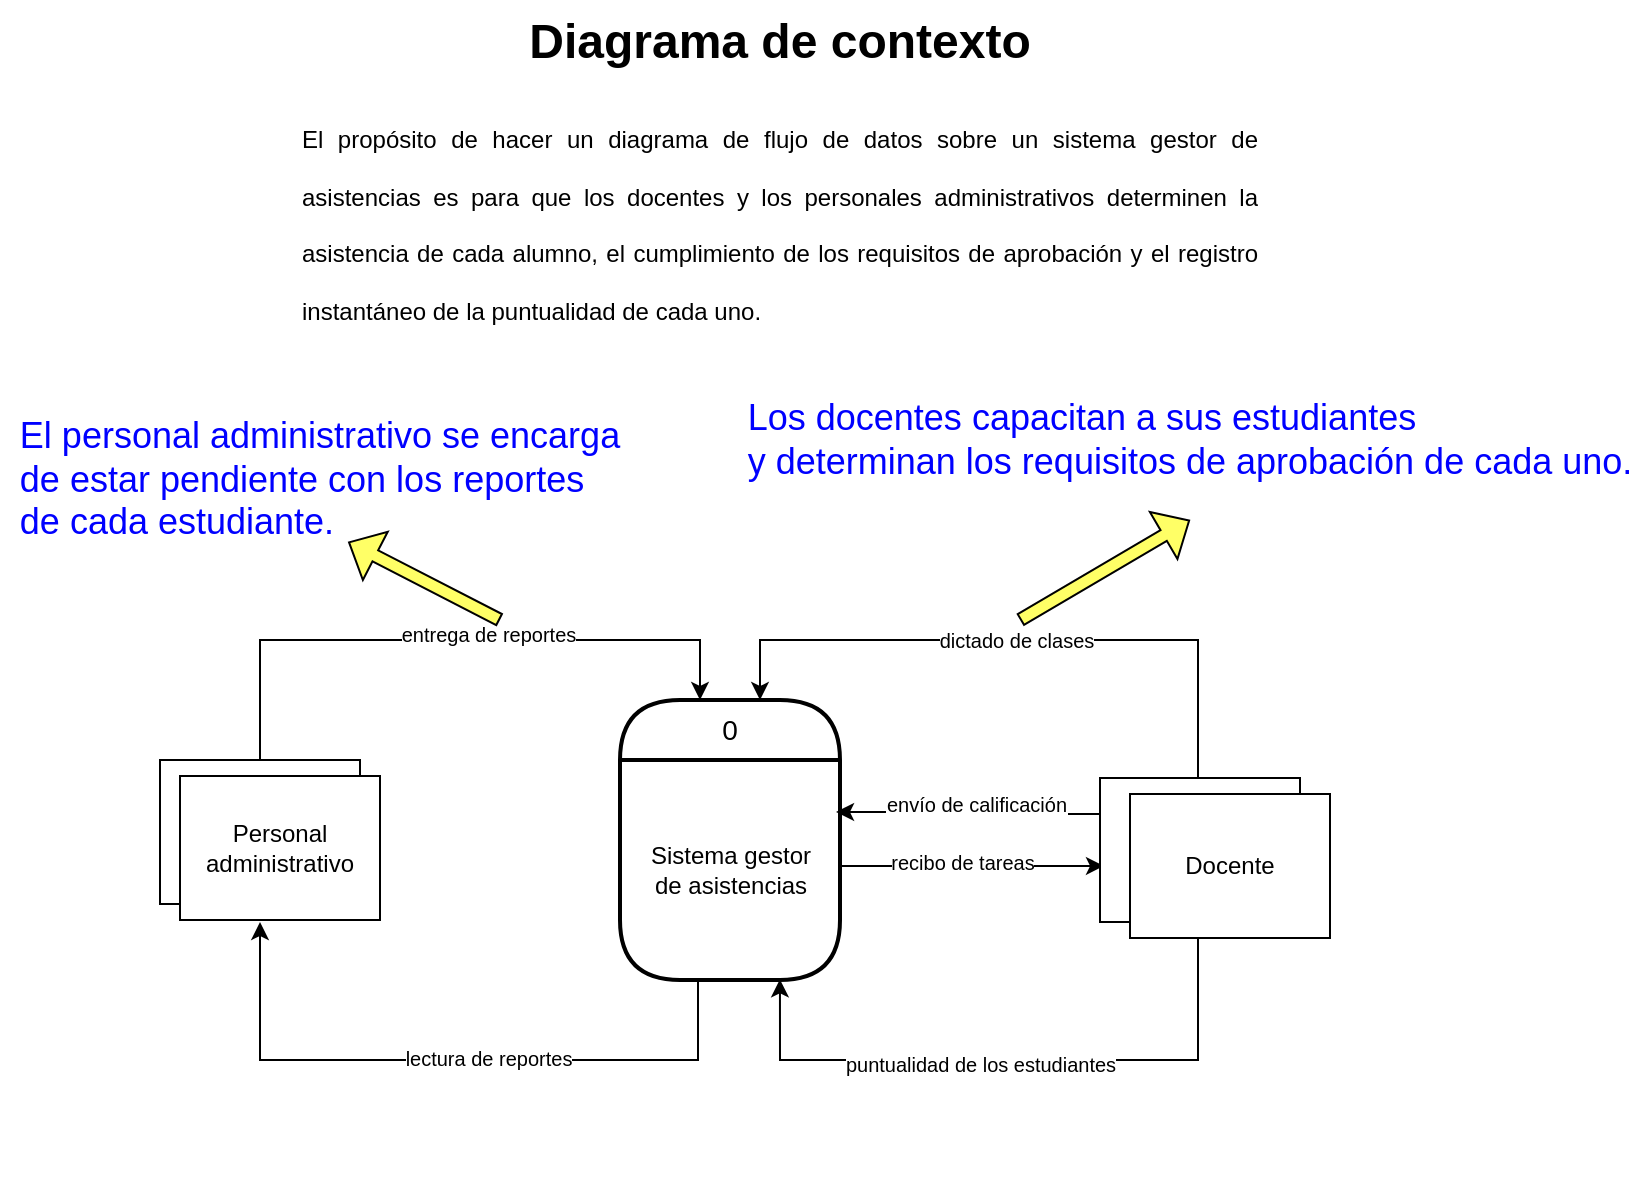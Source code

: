<mxfile version="24.7.17" pages="2">
  <diagram name="Diagrama de contexto" id="t7JEBDyGpU67FmypYG2p">
    <mxGraphModel dx="1116" dy="1758" grid="1" gridSize="10" guides="1" tooltips="1" connect="1" arrows="1" fold="1" page="1" pageScale="1" pageWidth="827" pageHeight="1169" math="0" shadow="0">
      <root>
        <mxCell id="0" />
        <mxCell id="1" parent="0" />
        <mxCell id="Pq1wB41HvcxS2t2GMIII-15" style="edgeStyle=orthogonalEdgeStyle;rounded=0;orthogonalLoop=1;jettySize=auto;html=1;entryX=0.5;entryY=1;entryDx=0;entryDy=0;exitX=0.364;exitY=1;exitDx=0;exitDy=0;exitPerimeter=0;" parent="1" source="i3i8R1e1fT35HjZxtzXt-1" edge="1">
          <mxGeometry relative="1" as="geometry">
            <Array as="points">
              <mxPoint x="359" y="400" />
              <mxPoint x="359" y="440" />
              <mxPoint x="140" y="440" />
            </Array>
            <mxPoint x="358.95" y="400.01" as="sourcePoint" />
            <mxPoint x="140" y="371" as="targetPoint" />
          </mxGeometry>
        </mxCell>
        <mxCell id="Pq1wB41HvcxS2t2GMIII-16" value="&lt;font style=&quot;font-size: 10px;&quot;&gt;lectura de reportes&lt;/font&gt;" style="edgeLabel;html=1;align=center;verticalAlign=middle;resizable=0;points=[];" parent="Pq1wB41HvcxS2t2GMIII-15" vertex="1" connectable="0">
          <mxGeometry x="-0.324" y="3" relative="1" as="geometry">
            <mxPoint x="-35" y="-4" as="offset" />
          </mxGeometry>
        </mxCell>
        <mxCell id="aPVBLq7Xjj8Gzl7XFRgA-4" value="0" style="swimlane;childLayout=stackLayout;horizontal=1;startSize=30;horizontalStack=0;rounded=1;fontSize=14;fontStyle=0;strokeWidth=2;resizeParent=0;resizeLast=1;shadow=0;dashed=0;align=center;arcSize=50;whiteSpace=wrap;html=1;" parent="1" vertex="1">
          <mxGeometry x="320" y="260" width="110" height="140" as="geometry">
            <mxRectangle x="320" y="260" width="110" height="140" as="alternateBounds" />
          </mxGeometry>
        </mxCell>
        <mxCell id="i3i8R1e1fT35HjZxtzXt-1" value="Sistema gestor&lt;div&gt;de asistencias&lt;/div&gt;" style="text;html=1;align=center;verticalAlign=middle;resizable=0;points=[];autosize=1;strokeColor=none;fillColor=none;" parent="aPVBLq7Xjj8Gzl7XFRgA-4" vertex="1">
          <mxGeometry y="30" width="110" height="110" as="geometry" />
        </mxCell>
        <mxCell id="i3i8R1e1fT35HjZxtzXt-22" style="rounded=0;orthogonalLoop=1;jettySize=auto;html=1;exitX=1.009;exitY=0.1;exitDx=0;exitDy=0;exitPerimeter=0;entryX=0.02;entryY=0.611;entryDx=0;entryDy=0;entryPerimeter=0;" parent="1" target="i3i8R1e1fT35HjZxtzXt-7" edge="1">
          <mxGeometry relative="1" as="geometry">
            <mxPoint x="430.99" y="343" as="sourcePoint" />
            <mxPoint x="550" y="343" as="targetPoint" />
          </mxGeometry>
        </mxCell>
        <mxCell id="lKFvJ0H_dySs6TFSJKxU-1" value="&lt;span style=&quot;font-size: 10px;&quot;&gt;recibo de tareas&lt;/span&gt;" style="edgeLabel;html=1;align=center;verticalAlign=middle;resizable=0;points=[];" parent="i3i8R1e1fT35HjZxtzXt-22" vertex="1" connectable="0">
          <mxGeometry x="-0.361" y="-3" relative="1" as="geometry">
            <mxPoint x="18" y="-5" as="offset" />
          </mxGeometry>
        </mxCell>
        <mxCell id="i3i8R1e1fT35HjZxtzXt-24" value="&lt;h1 style=&quot;margin-top: 0px;&quot;&gt;&lt;span style=&quot;background-color: initial;&quot;&gt;Diagrama de contexto&lt;/span&gt;&lt;/h1&gt;&lt;h1 style=&quot;margin-top: 0px; text-align: justify;&quot;&gt;&lt;span style=&quot;font-size: 12px; font-weight: 400;&quot;&gt;El propósito de hacer un diagrama de flujo de datos sobre un sistema gestor de asistencias es para que los docentes y los personales administrativos determinen la asistencia de cada alumno, el cumplimiento de los requisitos de aprobación y el registro instantáneo de la puntualidad de cada uno.&lt;/span&gt;&lt;/h1&gt;" style="text;html=1;whiteSpace=wrap;overflow=hidden;rounded=0;align=center;" parent="1" vertex="1">
          <mxGeometry x="160" y="-90" width="480" height="170" as="geometry" />
        </mxCell>
        <mxCell id="ojSPKrw-4Bq5LrpHRGtt-8" style="edgeStyle=orthogonalEdgeStyle;rounded=0;orthogonalLoop=1;jettySize=auto;html=1;exitX=0.5;exitY=1;exitDx=0;exitDy=0;entryX=0.727;entryY=0.997;entryDx=0;entryDy=0;entryPerimeter=0;" parent="1" source="i3i8R1e1fT35HjZxtzXt-11" target="i3i8R1e1fT35HjZxtzXt-1" edge="1">
          <mxGeometry relative="1" as="geometry">
            <Array as="points">
              <mxPoint x="609" y="440" />
              <mxPoint x="400" y="440" />
            </Array>
          </mxGeometry>
        </mxCell>
        <mxCell id="ojSPKrw-4Bq5LrpHRGtt-9" value="&lt;span style=&quot;font-size: 10px;&quot;&gt;puntualidad de los estudiantes&lt;/span&gt;" style="edgeLabel;html=1;align=center;verticalAlign=middle;resizable=0;points=[];" parent="ojSPKrw-4Bq5LrpHRGtt-8" vertex="1" connectable="0">
          <mxGeometry x="0.139" y="2" relative="1" as="geometry">
            <mxPoint as="offset" />
          </mxGeometry>
        </mxCell>
        <mxCell id="ojSPKrw-4Bq5LrpHRGtt-10" style="edgeStyle=orthogonalEdgeStyle;rounded=0;orthogonalLoop=1;jettySize=auto;html=1;exitX=0.5;exitY=0;exitDx=0;exitDy=0;" parent="1" source="i3i8R1e1fT35HjZxtzXt-11" edge="1">
          <mxGeometry relative="1" as="geometry">
            <Array as="points">
              <mxPoint x="609" y="307" />
              <mxPoint x="609" y="230" />
              <mxPoint x="390" y="230" />
            </Array>
            <mxPoint x="390" y="260" as="targetPoint" />
          </mxGeometry>
        </mxCell>
        <mxCell id="ojSPKrw-4Bq5LrpHRGtt-11" value="&lt;font style=&quot;font-size: 10px;&quot;&gt;dictado de clases&lt;/font&gt;" style="edgeLabel;html=1;align=center;verticalAlign=middle;resizable=0;points=[];" parent="ojSPKrw-4Bq5LrpHRGtt-10" vertex="1" connectable="0">
          <mxGeometry x="0.229" y="3" relative="1" as="geometry">
            <mxPoint x="26" y="-3" as="offset" />
          </mxGeometry>
        </mxCell>
        <mxCell id="ojSPKrw-4Bq5LrpHRGtt-14" value="&lt;div style=&quot;text-align: justify;&quot;&gt;&lt;br&gt;&lt;/div&gt;" style="text;html=1;align=center;verticalAlign=middle;resizable=0;points=[];autosize=1;strokeColor=none;fillColor=none;" parent="1" vertex="1">
          <mxGeometry x="520" y="470" width="20" height="30" as="geometry" />
        </mxCell>
        <mxCell id="ojSPKrw-4Bq5LrpHRGtt-18" value="&lt;div style=&quot;text-align: justify;&quot;&gt;&lt;font style=&quot;font-size: 18px;&quot; color=&quot;#0000ff&quot;&gt;&lt;span style=&quot;background-color: initial; text-wrap: nowrap;&quot;&gt;Los docentes capacitan&amp;nbsp;&lt;/span&gt;&lt;span style=&quot;background-color: initial; text-wrap: nowrap;&quot;&gt;a sus estudiantes&lt;/span&gt;&lt;/font&gt;&lt;/div&gt;&lt;div style=&quot;text-align: justify;&quot;&gt;&lt;font style=&quot;font-size: 18px;&quot; color=&quot;#0000ff&quot;&gt;&lt;span style=&quot;background-color: initial; text-wrap: nowrap;&quot;&gt;y determinan los requisitos&amp;nbsp;&lt;/span&gt;&lt;span style=&quot;background-color: initial; text-wrap: nowrap;&quot;&gt;de aprobación de cada uno.&lt;/span&gt;&lt;/font&gt;&lt;/div&gt;" style="whiteSpace=wrap;html=1;align=center;strokeColor=none;fillColor=none;" parent="1" vertex="1">
          <mxGeometry x="390" y="90" width="430" height="80" as="geometry" />
        </mxCell>
        <mxCell id="lKFvJ0H_dySs6TFSJKxU-2" value="" style="group" parent="1" vertex="1" connectable="0">
          <mxGeometry x="560" y="299" width="115" height="80" as="geometry" />
        </mxCell>
        <mxCell id="i3i8R1e1fT35HjZxtzXt-7" value="" style="html=1;dashed=0;whiteSpace=wrap;" parent="lKFvJ0H_dySs6TFSJKxU-2" vertex="1">
          <mxGeometry width="100" height="72" as="geometry" />
        </mxCell>
        <mxCell id="i3i8R1e1fT35HjZxtzXt-11" value="Docente" style="html=1;dashed=0;whiteSpace=wrap;" parent="lKFvJ0H_dySs6TFSJKxU-2" vertex="1">
          <mxGeometry x="15" y="8" width="100" height="72" as="geometry" />
        </mxCell>
        <mxCell id="Pq1wB41HvcxS2t2GMIII-4" value="" style="group" parent="1" vertex="1" connectable="0">
          <mxGeometry x="90" y="290" width="110" height="80" as="geometry" />
        </mxCell>
        <mxCell id="Pq1wB41HvcxS2t2GMIII-5" value="" style="group" parent="Pq1wB41HvcxS2t2GMIII-4" vertex="1" connectable="0">
          <mxGeometry width="110" height="80" as="geometry" />
        </mxCell>
        <mxCell id="Pq1wB41HvcxS2t2GMIII-6" value="" style="html=1;dashed=0;whiteSpace=wrap;" parent="Pq1wB41HvcxS2t2GMIII-5" vertex="1">
          <mxGeometry width="100" height="72" as="geometry" />
        </mxCell>
        <mxCell id="Pq1wB41HvcxS2t2GMIII-7" value="" style="html=1;dashed=0;whiteSpace=wrap;" parent="Pq1wB41HvcxS2t2GMIII-5" vertex="1">
          <mxGeometry x="10" y="8" width="100" height="72" as="geometry" />
        </mxCell>
        <mxCell id="Pq1wB41HvcxS2t2GMIII-8" value="" style="group" parent="Pq1wB41HvcxS2t2GMIII-4" vertex="1" connectable="0">
          <mxGeometry width="110" height="80" as="geometry" />
        </mxCell>
        <mxCell id="Pq1wB41HvcxS2t2GMIII-9" value="" style="html=1;dashed=0;whiteSpace=wrap;" parent="Pq1wB41HvcxS2t2GMIII-8" vertex="1">
          <mxGeometry width="100" height="72" as="geometry" />
        </mxCell>
        <mxCell id="Pq1wB41HvcxS2t2GMIII-10" value="Personal administrativo" style="html=1;dashed=0;whiteSpace=wrap;" parent="Pq1wB41HvcxS2t2GMIII-8" vertex="1">
          <mxGeometry x="10" y="8" width="100" height="72" as="geometry" />
        </mxCell>
        <mxCell id="Pq1wB41HvcxS2t2GMIII-11" style="edgeStyle=orthogonalEdgeStyle;rounded=0;orthogonalLoop=1;jettySize=auto;html=1;exitX=0;exitY=0.25;exitDx=0;exitDy=0;entryX=0.982;entryY=0.236;entryDx=0;entryDy=0;entryPerimeter=0;" parent="1" source="i3i8R1e1fT35HjZxtzXt-7" target="i3i8R1e1fT35HjZxtzXt-1" edge="1">
          <mxGeometry relative="1" as="geometry" />
        </mxCell>
        <mxCell id="Pq1wB41HvcxS2t2GMIII-12" value="&lt;span style=&quot;font-size: 10px;&quot;&gt;envío de calificación&lt;/span&gt;" style="edgeLabel;html=1;align=center;verticalAlign=middle;resizable=0;points=[];" parent="Pq1wB41HvcxS2t2GMIII-11" vertex="1" connectable="0">
          <mxGeometry x="0.136" y="-4" relative="1" as="geometry">
            <mxPoint x="12" as="offset" />
          </mxGeometry>
        </mxCell>
        <mxCell id="Pq1wB41HvcxS2t2GMIII-13" style="edgeStyle=orthogonalEdgeStyle;rounded=0;orthogonalLoop=1;jettySize=auto;html=1;exitX=0.5;exitY=0;exitDx=0;exitDy=0;" parent="1" source="Pq1wB41HvcxS2t2GMIII-9" edge="1">
          <mxGeometry relative="1" as="geometry">
            <Array as="points">
              <mxPoint x="140" y="230" />
              <mxPoint x="360" y="230" />
              <mxPoint x="360" y="260" />
            </Array>
            <mxPoint x="360" y="260" as="targetPoint" />
          </mxGeometry>
        </mxCell>
        <mxCell id="Pq1wB41HvcxS2t2GMIII-14" value="&lt;font style=&quot;font-size: 10px;&quot;&gt;entrega de reportes&lt;/font&gt;" style="edgeLabel;html=1;align=center;verticalAlign=middle;resizable=0;points=[];" parent="Pq1wB41HvcxS2t2GMIII-13" vertex="1" connectable="0">
          <mxGeometry x="-0.45" y="3" relative="1" as="geometry">
            <mxPoint x="88" as="offset" />
          </mxGeometry>
        </mxCell>
        <mxCell id="Pq1wB41HvcxS2t2GMIII-17" value="&lt;div style=&quot;text-align: justify;&quot;&gt;&lt;span style=&quot;text-wrap: nowrap; background-color: initial;&quot;&gt;&lt;font style=&quot;font-size: 18px;&quot; color=&quot;#0000ff&quot;&gt;El personal administrativo se encarga&lt;/font&gt;&lt;/span&gt;&lt;/div&gt;&lt;div style=&quot;text-align: justify;&quot;&gt;&lt;span style=&quot;text-wrap: nowrap;&quot;&gt;&lt;font style=&quot;font-size: 18px;&quot; color=&quot;#0000ff&quot;&gt;de estar pendiente con los reportes&lt;/font&gt;&lt;/span&gt;&lt;/div&gt;&lt;div style=&quot;text-align: justify;&quot;&gt;&lt;span style=&quot;text-wrap: nowrap;&quot;&gt;&lt;font style=&quot;font-size: 18px;&quot; color=&quot;#0000ff&quot;&gt;de cada estudiante.&lt;/font&gt;&lt;/span&gt;&lt;/div&gt;" style="whiteSpace=wrap;html=1;strokeColor=none;fillColor=none;" parent="1" vertex="1">
          <mxGeometry x="10" y="120" width="320" height="60" as="geometry" />
        </mxCell>
        <mxCell id="IkO05BI1EJDkgGSnzquN-2" value="" style="shape=flexArrow;endArrow=classic;html=1;rounded=0;width=6.19;endSize=4.59;entryX=0.544;entryY=1.016;entryDx=0;entryDy=0;fillColor=#FFFF66;entryPerimeter=0;" parent="1" target="Pq1wB41HvcxS2t2GMIII-17" edge="1">
          <mxGeometry width="50" height="50" relative="1" as="geometry">
            <mxPoint x="260" y="220" as="sourcePoint" />
            <mxPoint x="180" y="170" as="targetPoint" />
          </mxGeometry>
        </mxCell>
        <mxCell id="IkO05BI1EJDkgGSnzquN-3" value="" style="shape=flexArrow;endArrow=classic;html=1;rounded=0;width=6.19;endSize=4.59;entryX=0.5;entryY=1;entryDx=0;entryDy=0;fillColor=#FFFF66;" parent="1" target="ojSPKrw-4Bq5LrpHRGtt-18" edge="1">
          <mxGeometry width="50" height="50" relative="1" as="geometry">
            <mxPoint x="520" y="220" as="sourcePoint" />
            <mxPoint x="340" y="170" as="targetPoint" />
          </mxGeometry>
        </mxCell>
      </root>
    </mxGraphModel>
  </diagram>
  <diagram id="ZRX2g98XtM5jcyq7nsH0" name="Diagrama de flujo de datos nivel 1">
    <mxGraphModel dx="1674" dy="884" grid="1" gridSize="10" guides="1" tooltips="1" connect="1" arrows="1" fold="1" page="1" pageScale="1" pageWidth="827" pageHeight="1169" math="0" shadow="0">
      <root>
        <mxCell id="0" />
        <mxCell id="1" parent="0" />
        <mxCell id="-i1Iq9VmHw9LvbeN27si-1" value="&lt;h1 style=&quot;margin-top: 0px;&quot;&gt;&lt;span style=&quot;background-color: initial;&quot;&gt;Diagrama de flujo de datos de nivel 1&lt;/span&gt;&lt;/h1&gt;&lt;h1 style=&quot;margin-top: 0px; text-align: justify;&quot;&gt;&lt;span style=&quot;font-size: 12px; font-weight: 400;&quot;&gt;El propósito de hacer un diagrama de flujo de datos sobre un sistema gestor de asistencias es para que los docentes y los personales administrativos determinen la asistencia de cada alumno, el cumplimiento de los requisitos de aprobación y el registro instantáneo de la puntualidad de cada uno. Pero aquí se amplifica la representación para tener una idea de cómo funcionará el sistema gestor de asistencias.&amp;nbsp;&lt;/span&gt;&lt;/h1&gt;" style="text;html=1;whiteSpace=wrap;overflow=hidden;rounded=0;align=center;" parent="1" vertex="1">
          <mxGeometry x="347" y="110" width="480" height="200" as="geometry" />
        </mxCell>
        <mxCell id="PnmFbXYgrtaGjGWBj9hS-1" style="edgeStyle=orthogonalEdgeStyle;rounded=0;orthogonalLoop=1;jettySize=auto;html=1;exitX=0.5;exitY=0;exitDx=0;exitDy=0;entryX=0.624;entryY=-0.016;entryDx=0;entryDy=0;entryPerimeter=0;" parent="1" source="zgOxKvTLVrshz5H-nfap-3" target="zgOxKvTLVrshz5H-nfap-13" edge="1">
          <mxGeometry relative="1" as="geometry">
            <Array as="points">
              <mxPoint x="325" y="365" />
              <mxPoint x="160" y="365" />
            </Array>
          </mxGeometry>
        </mxCell>
        <mxCell id="PnmFbXYgrtaGjGWBj9hS-3" value="leer asistencia" style="edgeLabel;html=1;align=center;verticalAlign=middle;resizable=0;points=[];" parent="PnmFbXYgrtaGjGWBj9hS-1" vertex="1" connectable="0">
          <mxGeometry x="0.116" y="-3" relative="1" as="geometry">
            <mxPoint x="17" y="3" as="offset" />
          </mxGeometry>
        </mxCell>
        <mxCell id="zgOxKvTLVrshz5H-nfap-3" value="1" style="swimlane;childLayout=stackLayout;horizontal=1;startSize=30;horizontalStack=0;rounded=1;fontSize=14;fontStyle=0;strokeWidth=2;resizeParent=0;resizeLast=1;shadow=0;dashed=0;align=center;arcSize=50;whiteSpace=wrap;html=1;" parent="1" vertex="1">
          <mxGeometry x="270" y="403" width="110" height="112" as="geometry">
            <mxRectangle x="320" y="260" width="110" height="140" as="alternateBounds" />
          </mxGeometry>
        </mxCell>
        <mxCell id="zgOxKvTLVrshz5H-nfap-4" value="Registrar asistencias&lt;div&gt;de los estudiantes&lt;/div&gt;" style="text;html=1;align=center;verticalAlign=middle;resizable=0;points=[];autosize=1;strokeColor=none;fillColor=none;" parent="zgOxKvTLVrshz5H-nfap-3" vertex="1">
          <mxGeometry y="30" width="110" height="82" as="geometry" />
        </mxCell>
        <mxCell id="zgOxKvTLVrshz5H-nfap-12" value="" style="group" parent="1" vertex="1" connectable="0">
          <mxGeometry x="100" y="395" width="110" height="70" as="geometry" />
        </mxCell>
        <mxCell id="zgOxKvTLVrshz5H-nfap-13" value="" style="html=1;dashed=0;whiteSpace=wrap;" parent="zgOxKvTLVrshz5H-nfap-12" vertex="1">
          <mxGeometry width="95.652" height="63" as="geometry" />
        </mxCell>
        <mxCell id="zgOxKvTLVrshz5H-nfap-14" value="Docente" style="html=1;dashed=0;whiteSpace=wrap;" parent="zgOxKvTLVrshz5H-nfap-12" vertex="1">
          <mxGeometry x="14.348" y="7" width="95.652" height="63" as="geometry" />
        </mxCell>
        <mxCell id="zgOxKvTLVrshz5H-nfap-15" value="" style="group" parent="1" vertex="1" connectable="0">
          <mxGeometry x="620" y="442.08" width="110" height="75" as="geometry" />
        </mxCell>
        <mxCell id="zgOxKvTLVrshz5H-nfap-16" value="" style="group" parent="zgOxKvTLVrshz5H-nfap-15" vertex="1" connectable="0">
          <mxGeometry width="110" height="75" as="geometry" />
        </mxCell>
        <mxCell id="zgOxKvTLVrshz5H-nfap-17" value="" style="html=1;dashed=0;whiteSpace=wrap;" parent="zgOxKvTLVrshz5H-nfap-16" vertex="1">
          <mxGeometry width="100.0" height="67.5" as="geometry" />
        </mxCell>
        <mxCell id="zgOxKvTLVrshz5H-nfap-18" value="" style="html=1;dashed=0;whiteSpace=wrap;" parent="zgOxKvTLVrshz5H-nfap-16" vertex="1">
          <mxGeometry x="10" y="7.5" width="100.0" height="67.5" as="geometry" />
        </mxCell>
        <mxCell id="zgOxKvTLVrshz5H-nfap-19" value="" style="group" parent="zgOxKvTLVrshz5H-nfap-15" vertex="1" connectable="0">
          <mxGeometry width="110" height="75" as="geometry" />
        </mxCell>
        <mxCell id="zgOxKvTLVrshz5H-nfap-20" value="" style="html=1;dashed=0;whiteSpace=wrap;" parent="zgOxKvTLVrshz5H-nfap-19" vertex="1">
          <mxGeometry width="100.0" height="67.5" as="geometry" />
        </mxCell>
        <mxCell id="zgOxKvTLVrshz5H-nfap-21" value="Personal administrativo" style="html=1;dashed=0;whiteSpace=wrap;" parent="zgOxKvTLVrshz5H-nfap-19" vertex="1">
          <mxGeometry x="10" y="7.5" width="100.0" height="67.5" as="geometry" />
        </mxCell>
        <mxCell id="zgOxKvTLVrshz5H-nfap-27" value="2" style="swimlane;childLayout=stackLayout;horizontal=1;startSize=30;horizontalStack=0;rounded=1;fontSize=14;fontStyle=0;strokeWidth=2;resizeParent=0;resizeLast=1;shadow=0;dashed=0;align=center;arcSize=50;whiteSpace=wrap;html=1;" parent="1" vertex="1">
          <mxGeometry x="270" y="580" width="110" height="120" as="geometry">
            <mxRectangle x="320" y="260" width="110" height="140" as="alternateBounds" />
          </mxGeometry>
        </mxCell>
        <mxCell id="PnmFbXYgrtaGjGWBj9hS-7" style="edgeStyle=orthogonalEdgeStyle;rounded=0;orthogonalLoop=1;jettySize=auto;html=1;exitX=0.5;exitY=0;exitDx=0;exitDy=0;entryX=1;entryY=0.5;entryDx=0;entryDy=0;" parent="1" source="zgOxKvTLVrshz5H-nfap-29" target="zgOxKvTLVrshz5H-nfap-21" edge="1">
          <mxGeometry relative="1" as="geometry" />
        </mxCell>
        <mxCell id="PnmFbXYgrtaGjGWBj9hS-10" value="leer" style="edgeLabel;html=1;align=center;verticalAlign=middle;resizable=0;points=[];" parent="PnmFbXYgrtaGjGWBj9hS-7" vertex="1" connectable="0">
          <mxGeometry x="0.515" y="4" relative="1" as="geometry">
            <mxPoint x="22" y="-4" as="offset" />
          </mxGeometry>
        </mxCell>
        <mxCell id="zgOxKvTLVrshz5H-nfap-29" value="3" style="swimlane;childLayout=stackLayout;horizontal=1;startSize=30;horizontalStack=0;rounded=1;fontSize=14;fontStyle=0;strokeWidth=2;resizeParent=0;resizeLast=1;shadow=0;dashed=0;align=center;arcSize=50;whiteSpace=wrap;html=1;" parent="1" vertex="1">
          <mxGeometry x="757" y="552.08" width="120" height="130" as="geometry">
            <mxRectangle x="320" y="260" width="110" height="140" as="alternateBounds" />
          </mxGeometry>
        </mxCell>
        <mxCell id="zgOxKvTLVrshz5H-nfap-36" value="Generar reportes&lt;div&gt;de los estudiantes&lt;/div&gt;" style="text;html=1;align=center;verticalAlign=middle;resizable=0;points=[];autosize=1;strokeColor=none;fillColor=none;" parent="zgOxKvTLVrshz5H-nfap-29" vertex="1">
          <mxGeometry y="30" width="120" height="100" as="geometry" />
        </mxCell>
        <mxCell id="zgOxKvTLVrshz5H-nfap-37" value="" style="group" parent="1" vertex="1" connectable="0">
          <mxGeometry x="110" y="715" width="110" height="70" as="geometry" />
        </mxCell>
        <mxCell id="zgOxKvTLVrshz5H-nfap-38" value="" style="html=1;dashed=0;whiteSpace=wrap;" parent="zgOxKvTLVrshz5H-nfap-37" vertex="1">
          <mxGeometry width="95.652" height="63" as="geometry" />
        </mxCell>
        <mxCell id="zgOxKvTLVrshz5H-nfap-39" value="Estudiante" style="html=1;dashed=0;whiteSpace=wrap;" parent="zgOxKvTLVrshz5H-nfap-37" vertex="1">
          <mxGeometry x="14.348" y="7" width="95.652" height="63" as="geometry" />
        </mxCell>
        <mxCell id="PnmFbXYgrtaGjGWBj9hS-2" style="edgeStyle=orthogonalEdgeStyle;rounded=0;orthogonalLoop=1;jettySize=auto;html=1;entryX=0.444;entryY=1;entryDx=0;entryDy=0;entryPerimeter=0;exitX=1;exitY=1;exitDx=0;exitDy=0;" parent="1" source="zgOxKvTLVrshz5H-nfap-14" target="zgOxKvTLVrshz5H-nfap-4" edge="1">
          <mxGeometry relative="1" as="geometry">
            <mxPoint x="167" y="495" as="sourcePoint" />
          </mxGeometry>
        </mxCell>
        <mxCell id="PnmFbXYgrtaGjGWBj9hS-4" value="guardar asistencia" style="edgeLabel;html=1;align=center;verticalAlign=middle;resizable=0;points=[];" parent="PnmFbXYgrtaGjGWBj9hS-2" vertex="1" connectable="0">
          <mxGeometry x="0.245" y="4" relative="1" as="geometry">
            <mxPoint x="-4" y="3" as="offset" />
          </mxGeometry>
        </mxCell>
        <mxCell id="PnmFbXYgrtaGjGWBj9hS-5" style="edgeStyle=orthogonalEdgeStyle;rounded=0;orthogonalLoop=1;jettySize=auto;html=1;exitX=0.5;exitY=1;exitDx=0;exitDy=0;entryX=0;entryY=0.5;entryDx=0;entryDy=0;" parent="1" source="zgOxKvTLVrshz5H-nfap-14" target="zgOxKvTLVrshz5H-nfap-27" edge="1">
          <mxGeometry relative="1" as="geometry">
            <Array as="points">
              <mxPoint x="160" y="465" />
              <mxPoint x="160" y="640" />
            </Array>
          </mxGeometry>
        </mxCell>
        <mxCell id="PnmFbXYgrtaGjGWBj9hS-6" value="evaluar&amp;nbsp;" style="edgeLabel;html=1;align=center;verticalAlign=middle;resizable=0;points=[];" parent="PnmFbXYgrtaGjGWBj9hS-5" vertex="1" connectable="0">
          <mxGeometry x="0.464" y="4" relative="1" as="geometry">
            <mxPoint x="17" y="4" as="offset" />
          </mxGeometry>
        </mxCell>
        <mxCell id="PnmFbXYgrtaGjGWBj9hS-8" style="edgeStyle=orthogonalEdgeStyle;rounded=0;orthogonalLoop=1;jettySize=auto;html=1;exitX=0.5;exitY=1;exitDx=0;exitDy=0;entryX=0.008;entryY=0.456;entryDx=0;entryDy=0;entryPerimeter=0;" parent="1" source="zgOxKvTLVrshz5H-nfap-21" target="zgOxKvTLVrshz5H-nfap-36" edge="1">
          <mxGeometry relative="1" as="geometry">
            <Array as="points">
              <mxPoint x="680" y="628.08" />
            </Array>
          </mxGeometry>
        </mxCell>
        <mxCell id="PnmFbXYgrtaGjGWBj9hS-9" value="guardar" style="edgeLabel;html=1;align=center;verticalAlign=middle;resizable=0;points=[];" parent="PnmFbXYgrtaGjGWBj9hS-8" vertex="1" connectable="0">
          <mxGeometry x="-0.103" y="-1" relative="1" as="geometry">
            <mxPoint as="offset" />
          </mxGeometry>
        </mxCell>
        <mxCell id="PnmFbXYgrtaGjGWBj9hS-14" style="edgeStyle=orthogonalEdgeStyle;rounded=0;orthogonalLoop=1;jettySize=auto;html=1;exitX=1;exitY=0.5;exitDx=0;exitDy=0;" parent="1" source="zgOxKvTLVrshz5H-nfap-39" edge="1">
          <mxGeometry relative="1" as="geometry">
            <mxPoint x="310" y="702" as="targetPoint" />
            <Array as="points">
              <mxPoint x="310" y="754" />
            </Array>
          </mxGeometry>
        </mxCell>
        <mxCell id="PnmFbXYgrtaGjGWBj9hS-15" value="entregar" style="edgeLabel;html=1;align=center;verticalAlign=middle;resizable=0;points=[];" parent="PnmFbXYgrtaGjGWBj9hS-14" vertex="1" connectable="0">
          <mxGeometry x="-0.082" y="-3" relative="1" as="geometry">
            <mxPoint x="-25" y="-7" as="offset" />
          </mxGeometry>
        </mxCell>
        <object label="A2&lt;span style=&quot;white-space: pre;&quot;&gt;&#x9;&lt;/span&gt;Calificación&amp;nbsp;" id="cnJOHPNpLiDAIw4Nx9MG-5">
          <mxCell style="html=1;dashed=0;whiteSpace=wrap;shape=mxgraph.dfd.dataStoreID;align=left;spacingLeft=3;points=[[0,0],[0.5,0],[1,0],[0,0.5],[1,0.5],[0,1],[0.5,1],[1,1]];" parent="1" vertex="1">
            <mxGeometry x="400" y="604.08" width="110" height="30" as="geometry" />
          </mxCell>
        </object>
        <mxCell id="cnJOHPNpLiDAIw4Nx9MG-6" value="A1&lt;span style=&quot;white-space: pre;&quot;&gt;&#x9;&lt;/span&gt;Historial de materias cursadas" style="html=1;dashed=0;whiteSpace=wrap;shape=mxgraph.dfd.dataStoreID;align=left;spacingLeft=3;points=[[0,0],[0.5,0],[1,0],[0,0.5],[1,0.5],[0,1],[0.5,1],[1,1]];" parent="1" vertex="1">
          <mxGeometry x="400" y="455" width="200" height="30" as="geometry" />
        </mxCell>
        <mxCell id="cnJOHPNpLiDAIw4Nx9MG-7" value="A4&lt;span style=&quot;white-space: pre;&quot;&gt;&#x9;&lt;/span&gt;Horarios de clases" style="html=1;dashed=0;whiteSpace=wrap;shape=mxgraph.dfd.dataStoreID;align=left;spacingLeft=3;points=[[0,0],[0.5,0],[1,0],[0,0.5],[1,0.5],[0,1],[0.5,1],[1,1]];" parent="1" vertex="1">
          <mxGeometry x="900" y="580.08" width="147" height="33.5" as="geometry" />
        </mxCell>
        <mxCell id="edY4Ih9yrOvD-Vb_t5ng-4" value="" style="endArrow=classic;html=1;rounded=0;" parent="1" edge="1">
          <mxGeometry width="50" height="50" relative="1" as="geometry">
            <mxPoint x="510" y="577.08" as="sourcePoint" />
            <mxPoint x="390" y="577.08" as="targetPoint" />
          </mxGeometry>
        </mxCell>
        <mxCell id="edY4Ih9yrOvD-Vb_t5ng-12" value="leer notas" style="edgeLabel;html=1;align=center;verticalAlign=middle;resizable=0;points=[];" parent="edY4Ih9yrOvD-Vb_t5ng-4" vertex="1" connectable="0">
          <mxGeometry x="0.15" y="3" relative="1" as="geometry">
            <mxPoint x="12" y="-3" as="offset" />
          </mxGeometry>
        </mxCell>
        <mxCell id="edY4Ih9yrOvD-Vb_t5ng-5" value="" style="endArrow=classic;html=1;rounded=0;" parent="1" edge="1">
          <mxGeometry width="50" height="50" relative="1" as="geometry">
            <mxPoint x="390" y="702.08" as="sourcePoint" />
            <mxPoint x="510" y="702.08" as="targetPoint" />
          </mxGeometry>
        </mxCell>
        <mxCell id="edY4Ih9yrOvD-Vb_t5ng-13" value="guardar notas" style="edgeLabel;html=1;align=center;verticalAlign=middle;resizable=0;points=[];" parent="edY4Ih9yrOvD-Vb_t5ng-5" vertex="1" connectable="0">
          <mxGeometry x="-0.4" relative="1" as="geometry">
            <mxPoint x="24" as="offset" />
          </mxGeometry>
        </mxCell>
        <mxCell id="edY4Ih9yrOvD-Vb_t5ng-6" value="" style="endArrow=classic;html=1;rounded=0;" parent="1" edge="1">
          <mxGeometry width="50" height="50" relative="1" as="geometry">
            <mxPoint x="494" y="429.5" as="sourcePoint" />
            <mxPoint x="390" y="429" as="targetPoint" />
          </mxGeometry>
        </mxCell>
        <mxCell id="edY4Ih9yrOvD-Vb_t5ng-10" value="leer historial&amp;nbsp;&lt;div&gt;de materias&lt;/div&gt;" style="edgeLabel;html=1;align=center;verticalAlign=middle;resizable=0;points=[];" parent="edY4Ih9yrOvD-Vb_t5ng-6" vertex="1" connectable="0">
          <mxGeometry y="-2" relative="1" as="geometry">
            <mxPoint as="offset" />
          </mxGeometry>
        </mxCell>
        <mxCell id="edY4Ih9yrOvD-Vb_t5ng-7" value="" style="endArrow=classic;html=1;rounded=0;" parent="1" edge="1">
          <mxGeometry width="50" height="50" relative="1" as="geometry">
            <mxPoint x="390" y="514" as="sourcePoint" />
            <mxPoint x="500" y="515" as="targetPoint" />
          </mxGeometry>
        </mxCell>
        <mxCell id="edY4Ih9yrOvD-Vb_t5ng-11" value="guardar&lt;div&gt;materias&lt;/div&gt;" style="edgeLabel;html=1;align=center;verticalAlign=middle;resizable=0;points=[];" parent="edY4Ih9yrOvD-Vb_t5ng-7" vertex="1" connectable="0">
          <mxGeometry x="-0.325" y="4" relative="1" as="geometry">
            <mxPoint x="13" y="4" as="offset" />
          </mxGeometry>
        </mxCell>
        <mxCell id="edY4Ih9yrOvD-Vb_t5ng-8" value="" style="endArrow=classic;html=1;rounded=0;" parent="1" edge="1">
          <mxGeometry width="50" height="50" relative="1" as="geometry">
            <mxPoint x="1007" y="558.08" as="sourcePoint" />
            <mxPoint x="890" y="558.08" as="targetPoint" />
          </mxGeometry>
        </mxCell>
        <mxCell id="edY4Ih9yrOvD-Vb_t5ng-15" value="leer datos" style="edgeLabel;html=1;align=center;verticalAlign=middle;resizable=0;points=[];" parent="edY4Ih9yrOvD-Vb_t5ng-8" vertex="1" connectable="0">
          <mxGeometry x="0.175" relative="1" as="geometry">
            <mxPoint x="7" as="offset" />
          </mxGeometry>
        </mxCell>
        <mxCell id="edY4Ih9yrOvD-Vb_t5ng-9" value="" style="endArrow=classic;html=1;rounded=0;" parent="1" edge="1">
          <mxGeometry width="50" height="50" relative="1" as="geometry">
            <mxPoint x="890" y="637.08" as="sourcePoint" />
            <mxPoint x="1007" y="637.08" as="targetPoint" />
          </mxGeometry>
        </mxCell>
        <mxCell id="edY4Ih9yrOvD-Vb_t5ng-14" value="guardar datos" style="edgeLabel;html=1;align=center;verticalAlign=middle;resizable=0;points=[];" parent="edY4Ih9yrOvD-Vb_t5ng-9" vertex="1" connectable="0">
          <mxGeometry x="-0.225" relative="1" as="geometry">
            <mxPoint x="12" y="1" as="offset" />
          </mxGeometry>
        </mxCell>
        <object label="A3&lt;span style=&quot;white-space: pre;&quot;&gt;&#x9;&lt;/span&gt;Promedio de los estudiantes&amp;nbsp;" id="IILOosYWJYAB06wcFsjS-3">
          <mxCell style="html=1;dashed=0;whiteSpace=wrap;shape=mxgraph.dfd.dataStoreID;align=left;spacingLeft=3;points=[[0,0],[0.5,0],[1,0],[0,0.5],[1,0.5],[0,1],[0.5,1],[1,1]];" parent="1" vertex="1">
            <mxGeometry x="400" y="652.08" width="190" height="30" as="geometry" />
          </mxCell>
        </object>
        <mxCell id="-s35EKvH4v47RGE4MAKp-3" style="edgeStyle=orthogonalEdgeStyle;rounded=0;orthogonalLoop=1;jettySize=auto;html=1;entryX=0.5;entryY=1;entryDx=0;entryDy=0;exitX=0.544;exitY=0.991;exitDx=0;exitDy=0;exitPerimeter=0;" parent="1" source="zgOxKvTLVrshz5H-nfap-28" target="zgOxKvTLVrshz5H-nfap-39" edge="1">
          <mxGeometry relative="1" as="geometry">
            <mxPoint x="340" y="705" as="sourcePoint" />
            <Array as="points">
              <mxPoint x="330" y="805" />
              <mxPoint x="172" y="805" />
            </Array>
          </mxGeometry>
        </mxCell>
        <mxCell id="lei28Enh2EmYx0aiuBe3-3" value="leer" style="edgeLabel;html=1;align=center;verticalAlign=middle;resizable=0;points=[];" parent="-s35EKvH4v47RGE4MAKp-3" vertex="1" connectable="0">
          <mxGeometry x="0.239" y="1" relative="1" as="geometry">
            <mxPoint as="offset" />
          </mxGeometry>
        </mxCell>
        <mxCell id="zgOxKvTLVrshz5H-nfap-28" value="&lt;div&gt;Evaluar&amp;nbsp;&lt;span style=&quot;background-color: initial;&quot;&gt;tareas&lt;/span&gt;&lt;/div&gt;&lt;div&gt;&lt;span style=&quot;background-color: initial;&quot;&gt;de los estudiantes&lt;/span&gt;&lt;/div&gt;" style="text;html=1;align=center;verticalAlign=middle;resizable=0;points=[];autosize=1;strokeColor=none;fillColor=none;" parent="1" vertex="1">
          <mxGeometry x="270" y="610" width="110" height="90" as="geometry" />
        </mxCell>
        <mxCell id="YQi-0uvQSHT22oXVUpFw-1" value="&lt;h1 style=&quot;text-align: justify; margin-top: 0px;&quot;&gt;&lt;span style=&quot;background-color: initial; font-weight: normal;&quot;&gt;&lt;font color=&quot;#000000&quot; style=&quot;font-size: 9px;&quot;&gt;En la parte de leer y guardar asistencia, el docente registra la asistencia de los estudiantes para determinar los requisistos de aprobación.&lt;/font&gt;&lt;/span&gt;&lt;br&gt;&lt;/h1&gt;" style="text;html=1;whiteSpace=wrap;overflow=hidden;rounded=0;strokeColor=#0000FF;" parent="1" vertex="1">
          <mxGeometry x="130" y="240" width="200" height="100" as="geometry" />
        </mxCell>
        <mxCell id="YQi-0uvQSHT22oXVUpFw-2" value="&lt;h1 style=&quot;text-align: justify; margin-top: 0px;&quot;&gt;&lt;span style=&quot;background-color: initial; font-weight: normal;&quot;&gt;&lt;font color=&quot;#000000&quot; style=&quot;font-size: 9px;&quot;&gt;En la parte de leer y guardar datos, el personal sólo se encarga de generar reportes de los estudiantes como requisitos de aprobación, tardanza de los estudiantes y la asistencia de uno.&lt;/font&gt;&lt;/span&gt;&lt;br&gt;&lt;/h1&gt;" style="text;html=1;whiteSpace=wrap;overflow=hidden;rounded=0;strokeColor=#0000FF;" parent="1" vertex="1">
          <mxGeometry x="750" y="340" width="293" height="100" as="geometry" />
        </mxCell>
      </root>
    </mxGraphModel>
  </diagram>
</mxfile>
